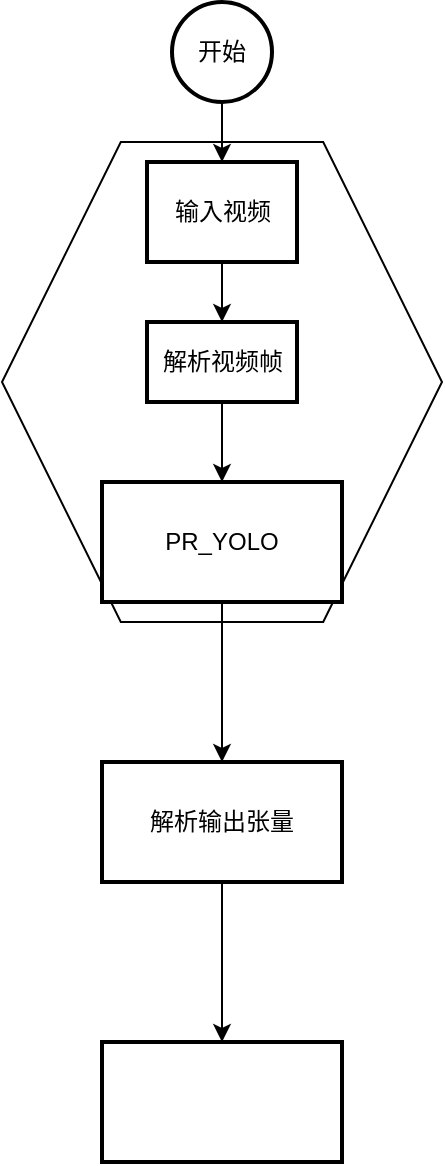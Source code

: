 <mxfile version="17.2.4" type="github">
  <diagram id="xkIKJc6atiaXEi-bjVHO" name="Page-1">
    <mxGraphModel dx="1038" dy="556" grid="1" gridSize="10" guides="1" tooltips="1" connect="1" arrows="1" fold="1" page="1" pageScale="1" pageWidth="827" pageHeight="1169" math="0" shadow="0">
      <root>
        <mxCell id="0" />
        <mxCell id="1" parent="0" />
        <mxCell id="DC-o6ZzicrOM8zxUsRtr-11" value="" style="verticalLabelPosition=bottom;verticalAlign=top;html=1;shape=hexagon;perimeter=hexagonPerimeter2;arcSize=6;size=0.27;" vertex="1" parent="1">
          <mxGeometry x="305" y="250" width="220" height="240" as="geometry" />
        </mxCell>
        <mxCell id="DC-o6ZzicrOM8zxUsRtr-4" value="" style="edgeStyle=orthogonalEdgeStyle;rounded=0;orthogonalLoop=1;jettySize=auto;html=1;" edge="1" parent="1" source="DC-o6ZzicrOM8zxUsRtr-1" target="DC-o6ZzicrOM8zxUsRtr-3">
          <mxGeometry relative="1" as="geometry" />
        </mxCell>
        <mxCell id="DC-o6ZzicrOM8zxUsRtr-1" value="开始" style="strokeWidth=2;html=1;shape=mxgraph.flowchart.start_2;whiteSpace=wrap;" vertex="1" parent="1">
          <mxGeometry x="390" y="180" width="50" height="50" as="geometry" />
        </mxCell>
        <mxCell id="DC-o6ZzicrOM8zxUsRtr-7" value="" style="edgeStyle=orthogonalEdgeStyle;rounded=0;orthogonalLoop=1;jettySize=auto;html=1;" edge="1" parent="1" source="DC-o6ZzicrOM8zxUsRtr-3" target="DC-o6ZzicrOM8zxUsRtr-6">
          <mxGeometry relative="1" as="geometry" />
        </mxCell>
        <mxCell id="DC-o6ZzicrOM8zxUsRtr-3" value="输入视频" style="whiteSpace=wrap;html=1;strokeWidth=2;" vertex="1" parent="1">
          <mxGeometry x="377.5" y="260" width="75" height="50" as="geometry" />
        </mxCell>
        <mxCell id="DC-o6ZzicrOM8zxUsRtr-10" value="" style="edgeStyle=orthogonalEdgeStyle;rounded=0;orthogonalLoop=1;jettySize=auto;html=1;" edge="1" parent="1" source="DC-o6ZzicrOM8zxUsRtr-6" target="DC-o6ZzicrOM8zxUsRtr-9">
          <mxGeometry relative="1" as="geometry" />
        </mxCell>
        <mxCell id="DC-o6ZzicrOM8zxUsRtr-6" value="解析视频帧" style="whiteSpace=wrap;html=1;strokeWidth=2;" vertex="1" parent="1">
          <mxGeometry x="377.5" y="340" width="75" height="40" as="geometry" />
        </mxCell>
        <mxCell id="DC-o6ZzicrOM8zxUsRtr-14" value="" style="edgeStyle=orthogonalEdgeStyle;rounded=0;orthogonalLoop=1;jettySize=auto;html=1;" edge="1" parent="1" source="DC-o6ZzicrOM8zxUsRtr-9" target="DC-o6ZzicrOM8zxUsRtr-13">
          <mxGeometry relative="1" as="geometry" />
        </mxCell>
        <mxCell id="DC-o6ZzicrOM8zxUsRtr-9" value="PR_YOLO" style="whiteSpace=wrap;html=1;strokeWidth=2;" vertex="1" parent="1">
          <mxGeometry x="355" y="420" width="120" height="60" as="geometry" />
        </mxCell>
        <mxCell id="DC-o6ZzicrOM8zxUsRtr-16" value="" style="edgeStyle=orthogonalEdgeStyle;rounded=0;orthogonalLoop=1;jettySize=auto;html=1;" edge="1" parent="1" source="DC-o6ZzicrOM8zxUsRtr-13" target="DC-o6ZzicrOM8zxUsRtr-15">
          <mxGeometry relative="1" as="geometry" />
        </mxCell>
        <mxCell id="DC-o6ZzicrOM8zxUsRtr-13" value="解析输出张量" style="whiteSpace=wrap;html=1;strokeWidth=2;" vertex="1" parent="1">
          <mxGeometry x="355" y="560" width="120" height="60" as="geometry" />
        </mxCell>
        <mxCell id="DC-o6ZzicrOM8zxUsRtr-15" value="" style="whiteSpace=wrap;html=1;strokeWidth=2;" vertex="1" parent="1">
          <mxGeometry x="355" y="700" width="120" height="60" as="geometry" />
        </mxCell>
      </root>
    </mxGraphModel>
  </diagram>
</mxfile>
